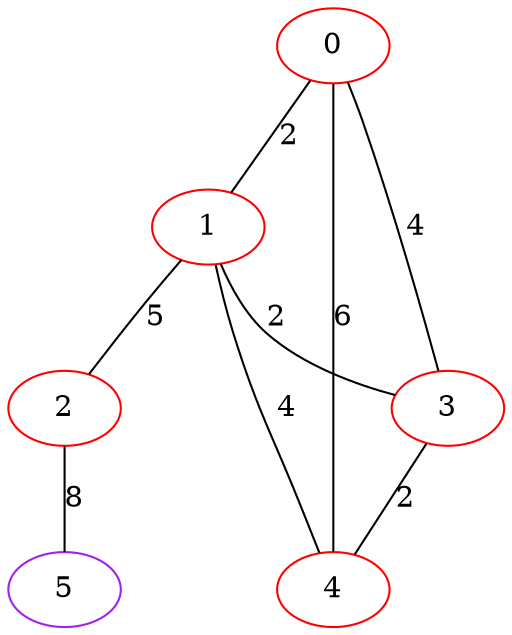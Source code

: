 graph "" {
0 [color=red, weight=1];
1 [color=red, weight=1];
2 [color=red, weight=1];
3 [color=red, weight=1];
4 [color=red, weight=1];
5 [color=purple, weight=4];
0 -- 1  [key=0, label=2];
0 -- 3  [key=0, label=4];
0 -- 4  [key=0, label=6];
1 -- 2  [key=0, label=5];
1 -- 3  [key=0, label=2];
1 -- 4  [key=0, label=4];
2 -- 5  [key=0, label=8];
3 -- 4  [key=0, label=2];
}
